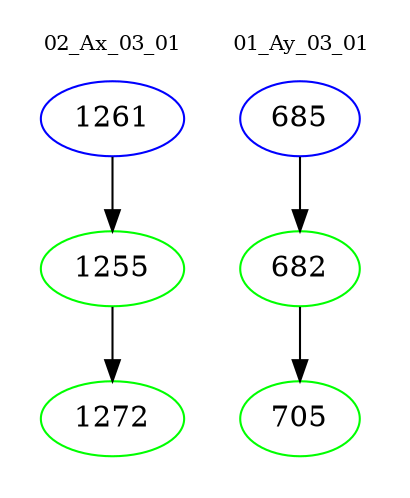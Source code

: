 digraph{
subgraph cluster_0 {
color = white
label = "02_Ax_03_01";
fontsize=10;
T0_1261 [label="1261", color="blue"]
T0_1261 -> T0_1255 [color="black"]
T0_1255 [label="1255", color="green"]
T0_1255 -> T0_1272 [color="black"]
T0_1272 [label="1272", color="green"]
}
subgraph cluster_1 {
color = white
label = "01_Ay_03_01";
fontsize=10;
T1_685 [label="685", color="blue"]
T1_685 -> T1_682 [color="black"]
T1_682 [label="682", color="green"]
T1_682 -> T1_705 [color="black"]
T1_705 [label="705", color="green"]
}
}
